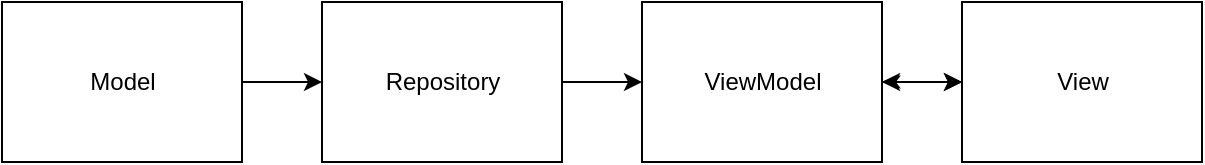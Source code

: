 <mxfile version="15.9.6" type="github">
  <diagram id="TeIEPSbulT25f1bXOIrF" name="Page-1">
    <mxGraphModel dx="1422" dy="762" grid="1" gridSize="10" guides="1" tooltips="1" connect="1" arrows="1" fold="1" page="1" pageScale="1" pageWidth="827" pageHeight="1169" math="0" shadow="0">
      <root>
        <mxCell id="0" />
        <mxCell id="1" parent="0" />
        <mxCell id="Tcoui-donRjjzlfroZZs-6" value="" style="edgeStyle=orthogonalEdgeStyle;rounded=0;orthogonalLoop=1;jettySize=auto;html=1;" edge="1" parent="1" source="Tcoui-donRjjzlfroZZs-1" target="Tcoui-donRjjzlfroZZs-2">
          <mxGeometry relative="1" as="geometry" />
        </mxCell>
        <mxCell id="Tcoui-donRjjzlfroZZs-1" value="Model" style="html=1;" vertex="1" parent="1">
          <mxGeometry x="40" y="280" width="120" height="80" as="geometry" />
        </mxCell>
        <mxCell id="Tcoui-donRjjzlfroZZs-7" value="" style="edgeStyle=orthogonalEdgeStyle;rounded=0;orthogonalLoop=1;jettySize=auto;html=1;" edge="1" parent="1" source="Tcoui-donRjjzlfroZZs-2" target="Tcoui-donRjjzlfroZZs-3">
          <mxGeometry relative="1" as="geometry" />
        </mxCell>
        <mxCell id="Tcoui-donRjjzlfroZZs-2" value="Repository" style="html=1;" vertex="1" parent="1">
          <mxGeometry x="200" y="280" width="120" height="80" as="geometry" />
        </mxCell>
        <mxCell id="Tcoui-donRjjzlfroZZs-8" value="" style="edgeStyle=orthogonalEdgeStyle;rounded=0;orthogonalLoop=1;jettySize=auto;html=1;startArrow=classicThin;startFill=1;" edge="1" parent="1" source="Tcoui-donRjjzlfroZZs-3" target="Tcoui-donRjjzlfroZZs-4">
          <mxGeometry relative="1" as="geometry" />
        </mxCell>
        <mxCell id="Tcoui-donRjjzlfroZZs-3" value="ViewModel" style="html=1;" vertex="1" parent="1">
          <mxGeometry x="360" y="280" width="120" height="80" as="geometry" />
        </mxCell>
        <mxCell id="Tcoui-donRjjzlfroZZs-9" value="" style="edgeStyle=orthogonalEdgeStyle;rounded=0;orthogonalLoop=1;jettySize=auto;html=1;startArrow=classic;startFill=1;" edge="1" parent="1" source="Tcoui-donRjjzlfroZZs-4" target="Tcoui-donRjjzlfroZZs-3">
          <mxGeometry relative="1" as="geometry" />
        </mxCell>
        <mxCell id="Tcoui-donRjjzlfroZZs-4" value="View" style="html=1;" vertex="1" parent="1">
          <mxGeometry x="520" y="280" width="120" height="80" as="geometry" />
        </mxCell>
      </root>
    </mxGraphModel>
  </diagram>
</mxfile>

